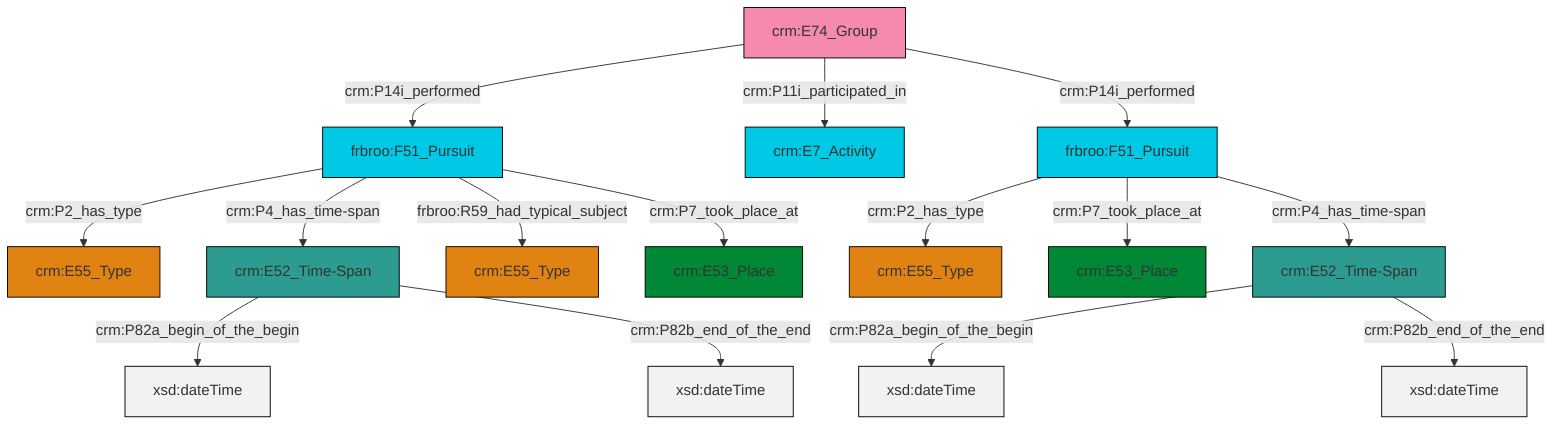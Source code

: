 graph TD
classDef Literal fill:#f2f2f2,stroke:#000000;
classDef CRM_Entity fill:#FFFFFF,stroke:#000000;
classDef Temporal_Entity fill:#00C9E6, stroke:#000000;
classDef Type fill:#E18312, stroke:#000000;
classDef Time-Span fill:#2C9C91, stroke:#000000;
classDef Appellation fill:#FFEB7F, stroke:#000000;
classDef Place fill:#008836, stroke:#000000;
classDef Persistent_Item fill:#B266B2, stroke:#000000;
classDef Conceptual_Object fill:#FFD700, stroke:#000000;
classDef Physical_Thing fill:#D2B48C, stroke:#000000;
classDef Actor fill:#f58aad, stroke:#000000;
classDef PC_Classes fill:#4ce600, stroke:#000000;
classDef Multi fill:#cccccc,stroke:#000000;

0["crm:E52_Time-Span"]:::Time-Span -->|crm:P82a_begin_of_the_begin| 1[xsd:dateTime]:::Literal
4["frbroo:F51_Pursuit"]:::Temporal_Entity -->|crm:P2_has_type| 2["crm:E55_Type"]:::Type
5["frbroo:F51_Pursuit"]:::Temporal_Entity -->|crm:P2_has_type| 6["crm:E55_Type"]:::Type
5["frbroo:F51_Pursuit"]:::Temporal_Entity -->|crm:P4_has_time-span| 0["crm:E52_Time-Span"]:::Time-Span
5["frbroo:F51_Pursuit"]:::Temporal_Entity -->|frbroo:R59_had_typical_subject| 9["crm:E55_Type"]:::Type
11["crm:E74_Group"]:::Actor -->|crm:P14i_performed| 5["frbroo:F51_Pursuit"]:::Temporal_Entity
11["crm:E74_Group"]:::Actor -->|crm:P11i_participated_in| 14["crm:E7_Activity"]:::Temporal_Entity
4["frbroo:F51_Pursuit"]:::Temporal_Entity -->|crm:P7_took_place_at| 15["crm:E53_Place"]:::Place
5["frbroo:F51_Pursuit"]:::Temporal_Entity -->|crm:P7_took_place_at| 12["crm:E53_Place"]:::Place
7["crm:E52_Time-Span"]:::Time-Span -->|crm:P82a_begin_of_the_begin| 21[xsd:dateTime]:::Literal
4["frbroo:F51_Pursuit"]:::Temporal_Entity -->|crm:P4_has_time-span| 7["crm:E52_Time-Span"]:::Time-Span
11["crm:E74_Group"]:::Actor -->|crm:P14i_performed| 4["frbroo:F51_Pursuit"]:::Temporal_Entity
0["crm:E52_Time-Span"]:::Time-Span -->|crm:P82b_end_of_the_end| 25[xsd:dateTime]:::Literal
7["crm:E52_Time-Span"]:::Time-Span -->|crm:P82b_end_of_the_end| 27[xsd:dateTime]:::Literal